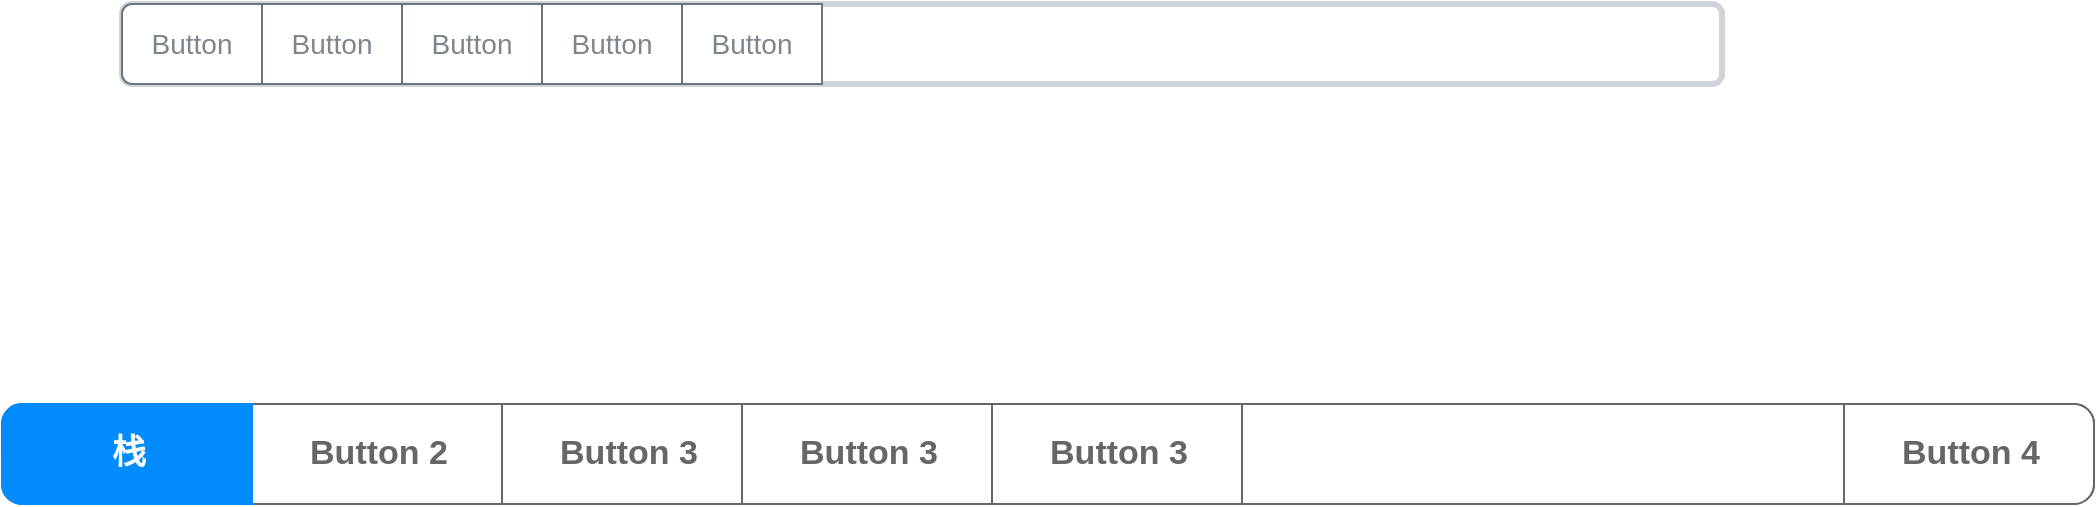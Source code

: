 <mxfile version="17.5.0" type="github">
  <diagram id="SZOlwMz1GOfJCztETyje" name="Page-1">
    <mxGraphModel dx="1422" dy="754" grid="1" gridSize="10" guides="1" tooltips="1" connect="1" arrows="1" fold="1" page="1" pageScale="1" pageWidth="827" pageHeight="1169" math="0" shadow="0">
      <root>
        <mxCell id="0" />
        <mxCell id="1" parent="0" />
        <mxCell id="RTkJ-Szs8froMl6J9AGJ-14" value="" style="html=1;shadow=0;dashed=0;shape=mxgraph.bootstrap.rrect;rSize=5;strokeColor=#CED4DA;html=1;whiteSpace=wrap;fillColor=#FFFFFF;fontColor=#7D868C;align=left;spacing=15;spacingLeft=40;fontSize=14;comic=0;strokeWidth=3;" vertex="1" parent="1">
          <mxGeometry x="170" y="700" width="800" height="40" as="geometry" />
        </mxCell>
        <mxCell id="RTkJ-Szs8froMl6J9AGJ-15" value="Button" style="html=1;shadow=0;dashed=0;shape=mxgraph.bootstrap.leftButton;strokeColor=#6C757D;gradientColor=inherit;fontColor=inherit;fillColor=inherit;rSize=5;perimeter=none;whiteSpace=wrap;resizeHeight=1;fontSize=14;comic=0;" vertex="1" parent="RTkJ-Szs8froMl6J9AGJ-14">
          <mxGeometry width="70" height="40" relative="1" as="geometry" />
        </mxCell>
        <mxCell id="RTkJ-Szs8froMl6J9AGJ-16" value="Button" style="html=1;shadow=0;dashed=0;strokeColor=#6C757D;gradientColor=inherit;fontColor=inherit;fillColor=inherit;perimeter=none;whiteSpace=wrap;resizeHeight=1;fontSize=14;comic=0;" vertex="1" parent="RTkJ-Szs8froMl6J9AGJ-14">
          <mxGeometry width="70" height="40" relative="1" as="geometry">
            <mxPoint x="70" as="offset" />
          </mxGeometry>
        </mxCell>
        <mxCell id="RTkJ-Szs8froMl6J9AGJ-19" value="Button" style="html=1;shadow=0;dashed=0;strokeColor=#6C757D;gradientColor=inherit;fontColor=inherit;fillColor=inherit;perimeter=none;whiteSpace=wrap;resizeHeight=1;fontSize=14;comic=0;" vertex="1" parent="RTkJ-Szs8froMl6J9AGJ-14">
          <mxGeometry x="140" width="70" height="40" as="geometry" />
        </mxCell>
        <mxCell id="RTkJ-Szs8froMl6J9AGJ-20" value="Button" style="html=1;shadow=0;dashed=0;strokeColor=#6C757D;gradientColor=inherit;fontColor=inherit;fillColor=inherit;perimeter=none;whiteSpace=wrap;resizeHeight=1;fontSize=14;comic=0;" vertex="1" parent="RTkJ-Szs8froMl6J9AGJ-14">
          <mxGeometry x="210" width="70" height="40" as="geometry" />
        </mxCell>
        <mxCell id="RTkJ-Szs8froMl6J9AGJ-21" value="Button" style="html=1;shadow=0;dashed=0;strokeColor=#6C757D;gradientColor=inherit;fontColor=inherit;fillColor=inherit;perimeter=none;whiteSpace=wrap;resizeHeight=1;fontSize=14;comic=0;" vertex="1" parent="RTkJ-Szs8froMl6J9AGJ-14">
          <mxGeometry x="280" width="70" height="40" as="geometry" />
        </mxCell>
        <mxCell id="RTkJ-Szs8froMl6J9AGJ-22" value="" style="strokeWidth=1;shadow=0;dashed=0;align=center;html=1;shape=mxgraph.mockup.rrect;rSize=10;fillColor=#ffffff;strokeColor=#666666;comic=0;" vertex="1" parent="1">
          <mxGeometry x="110" y="900" width="1046" height="50" as="geometry" />
        </mxCell>
        <mxCell id="RTkJ-Szs8froMl6J9AGJ-23" value="Button 2" style="strokeColor=inherit;fillColor=inherit;gradientColor=inherit;strokeWidth=1;shadow=0;dashed=0;align=center;html=1;shape=mxgraph.mockup.rrect;rSize=0;fontSize=17;fontColor=#666666;fontStyle=1;resizeHeight=1;comic=0;" vertex="1" parent="RTkJ-Szs8froMl6J9AGJ-22">
          <mxGeometry width="125" height="50" relative="1" as="geometry">
            <mxPoint x="125" as="offset" />
          </mxGeometry>
        </mxCell>
        <mxCell id="RTkJ-Szs8froMl6J9AGJ-24" value="Button 3" style="strokeColor=inherit;fillColor=inherit;gradientColor=inherit;strokeWidth=1;shadow=0;dashed=0;align=center;html=1;shape=mxgraph.mockup.rrect;rSize=0;fontSize=17;fontColor=#666666;fontStyle=1;resizeHeight=1;comic=0;" vertex="1" parent="RTkJ-Szs8froMl6J9AGJ-22">
          <mxGeometry width="125" height="50" relative="1" as="geometry">
            <mxPoint x="250" as="offset" />
          </mxGeometry>
        </mxCell>
        <mxCell id="RTkJ-Szs8froMl6J9AGJ-25" value="Button 4" style="strokeColor=inherit;fillColor=inherit;gradientColor=inherit;strokeWidth=1;shadow=0;dashed=0;align=center;html=1;shape=mxgraph.mockup.rightButton;rSize=10;fontSize=17;fontColor=#666666;fontStyle=1;resizeHeight=1;comic=0;" vertex="1" parent="RTkJ-Szs8froMl6J9AGJ-22">
          <mxGeometry x="1" width="125" height="50" relative="1" as="geometry">
            <mxPoint x="-125" as="offset" />
          </mxGeometry>
        </mxCell>
        <mxCell id="RTkJ-Szs8froMl6J9AGJ-26" value="栈" style="strokeWidth=1;shadow=0;dashed=0;align=center;html=1;shape=mxgraph.mockup.leftButton;rSize=10;fontSize=17;fontColor=#ffffff;fontStyle=1;fillColor=#008cff;strokeColor=#008cff;resizeHeight=1;comic=0;" vertex="1" parent="RTkJ-Szs8froMl6J9AGJ-22">
          <mxGeometry width="125" height="50" relative="1" as="geometry" />
        </mxCell>
        <mxCell id="RTkJ-Szs8froMl6J9AGJ-32" value="Button 3" style="strokeColor=inherit;fillColor=inherit;gradientColor=inherit;strokeWidth=1;shadow=0;dashed=0;align=center;html=1;shape=mxgraph.mockup.rrect;rSize=0;fontSize=17;fontColor=#666666;fontStyle=1;resizeHeight=1;comic=0;" vertex="1" parent="RTkJ-Szs8froMl6J9AGJ-22">
          <mxGeometry x="370" width="125" height="50" as="geometry" />
        </mxCell>
        <mxCell id="RTkJ-Szs8froMl6J9AGJ-33" value="Button 3" style="strokeColor=inherit;fillColor=inherit;gradientColor=inherit;strokeWidth=1;shadow=0;dashed=0;align=center;html=1;shape=mxgraph.mockup.rrect;rSize=0;fontSize=17;fontColor=#666666;fontStyle=1;resizeHeight=1;comic=0;" vertex="1" parent="RTkJ-Szs8froMl6J9AGJ-22">
          <mxGeometry x="495" width="125" height="50" as="geometry" />
        </mxCell>
      </root>
    </mxGraphModel>
  </diagram>
</mxfile>
